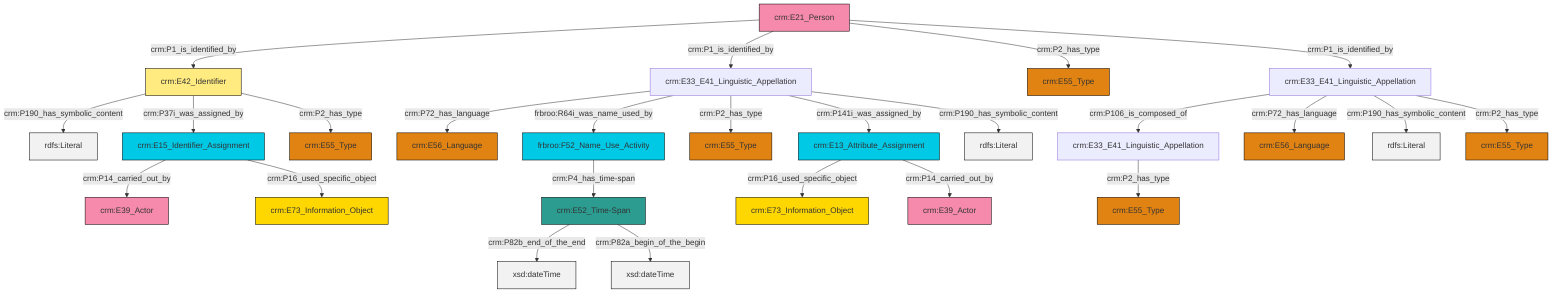 graph TD
classDef Literal fill:#f2f2f2,stroke:#000000;
classDef CRM_Entity fill:#FFFFFF,stroke:#000000;
classDef Temporal_Entity fill:#00C9E6, stroke:#000000;
classDef Type fill:#E18312, stroke:#000000;
classDef Time-Span fill:#2C9C91, stroke:#000000;
classDef Appellation fill:#FFEB7F, stroke:#000000;
classDef Place fill:#008836, stroke:#000000;
classDef Persistent_Item fill:#B266B2, stroke:#000000;
classDef Conceptual_Object fill:#FFD700, stroke:#000000;
classDef Physical_Thing fill:#D2B48C, stroke:#000000;
classDef Actor fill:#f58aad, stroke:#000000;
classDef PC_Classes fill:#4ce600, stroke:#000000;
classDef Multi fill:#cccccc,stroke:#000000;

0["crm:E33_E41_Linguistic_Appellation"]:::Default -->|crm:P106_is_composed_of| 1["crm:E33_E41_Linguistic_Appellation"]:::Default
2["crm:E42_Identifier"]:::Appellation -->|crm:P190_has_symbolic_content| 3[rdfs:Literal]:::Literal
4["crm:E21_Person"]:::Actor -->|crm:P1_is_identified_by| 2["crm:E42_Identifier"]:::Appellation
7["crm:E52_Time-Span"]:::Time-Span -->|crm:P82b_end_of_the_end| 8[xsd:dateTime]:::Literal
9["crm:E33_E41_Linguistic_Appellation"]:::Default -->|crm:P72_has_language| 10["crm:E56_Language"]:::Type
4["crm:E21_Person"]:::Actor -->|crm:P1_is_identified_by| 9["crm:E33_E41_Linguistic_Appellation"]:::Default
4["crm:E21_Person"]:::Actor -->|crm:P2_has_type| 12["crm:E55_Type"]:::Type
0["crm:E33_E41_Linguistic_Appellation"]:::Default -->|crm:P72_has_language| 17["crm:E56_Language"]:::Type
9["crm:E33_E41_Linguistic_Appellation"]:::Default -->|frbroo:R64i_was_name_used_by| 19["frbroo:F52_Name_Use_Activity"]:::Temporal_Entity
9["crm:E33_E41_Linguistic_Appellation"]:::Default -->|crm:P2_has_type| 22["crm:E55_Type"]:::Type
25["crm:E15_Identifier_Assignment"]:::Temporal_Entity -->|crm:P14_carried_out_by| 26["crm:E39_Actor"]:::Actor
0["crm:E33_E41_Linguistic_Appellation"]:::Default -->|crm:P190_has_symbolic_content| 27[rdfs:Literal]:::Literal
28["crm:E13_Attribute_Assignment"]:::Temporal_Entity -->|crm:P16_used_specific_object| 14["crm:E73_Information_Object"]:::Conceptual_Object
9["crm:E33_E41_Linguistic_Appellation"]:::Default -->|crm:P141i_was_assigned_by| 28["crm:E13_Attribute_Assignment"]:::Temporal_Entity
1["crm:E33_E41_Linguistic_Appellation"]:::Default -->|crm:P2_has_type| 29["crm:E55_Type"]:::Type
9["crm:E33_E41_Linguistic_Appellation"]:::Default -->|crm:P190_has_symbolic_content| 35[rdfs:Literal]:::Literal
0["crm:E33_E41_Linguistic_Appellation"]:::Default -->|crm:P2_has_type| 5["crm:E55_Type"]:::Type
2["crm:E42_Identifier"]:::Appellation -->|crm:P37i_was_assigned_by| 25["crm:E15_Identifier_Assignment"]:::Temporal_Entity
19["frbroo:F52_Name_Use_Activity"]:::Temporal_Entity -->|crm:P4_has_time-span| 7["crm:E52_Time-Span"]:::Time-Span
7["crm:E52_Time-Span"]:::Time-Span -->|crm:P82a_begin_of_the_begin| 39[xsd:dateTime]:::Literal
28["crm:E13_Attribute_Assignment"]:::Temporal_Entity -->|crm:P14_carried_out_by| 20["crm:E39_Actor"]:::Actor
25["crm:E15_Identifier_Assignment"]:::Temporal_Entity -->|crm:P16_used_specific_object| 41["crm:E73_Information_Object"]:::Conceptual_Object
2["crm:E42_Identifier"]:::Appellation -->|crm:P2_has_type| 23["crm:E55_Type"]:::Type
4["crm:E21_Person"]:::Actor -->|crm:P1_is_identified_by| 0["crm:E33_E41_Linguistic_Appellation"]:::Default